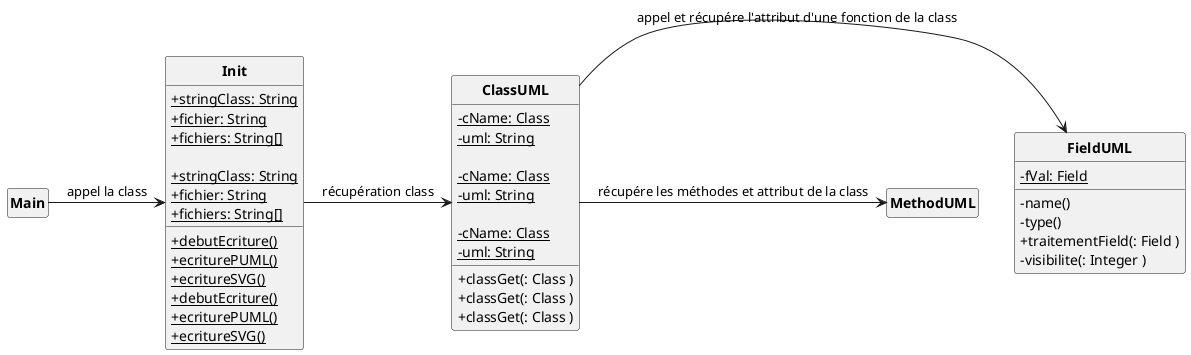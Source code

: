 @startuml


skinparam style strictuml
skinparam classAttributeIconSize 0
skinparam classFontStyle Bold
hide empty members



class ClassUML{
-{static}cName: Class
-{static}uml: String
+classGet(: Class )

}


class ClassUML{
-{static}cName: Class
-{static}uml: String
+classGet(: Class )

}
class Init{
+{static}stringClass: String
+{static}fichier: String
+{static}fichiers: String[]
+{static}debutEcriture()
+{static}ecriturePUML()
+{static}ecritureSVG()

}


class ClassUML{
-{static}cName: Class
-{static}uml: String
+classGet(: Class )

}
class Init{
+{static}stringClass: String
+{static}fichier: String
+{static}fichiers: String[]
+{static}debutEcriture()
+{static}ecriturePUML()
+{static}ecritureSVG()

}
class FieldUML{
-{static}fVal: Field
-name()
-type()
+traitementField(: Field )
-visibilite(: Integer )

}

ClassUML -> FieldUML : appel et récupére l'attribut d'une fonction de la class
ClassUML -> MethodUML :  récupére les méthodes et attribut de la class
Init -> ClassUML : récupération class
Main -> Init : appel la class
@enduml